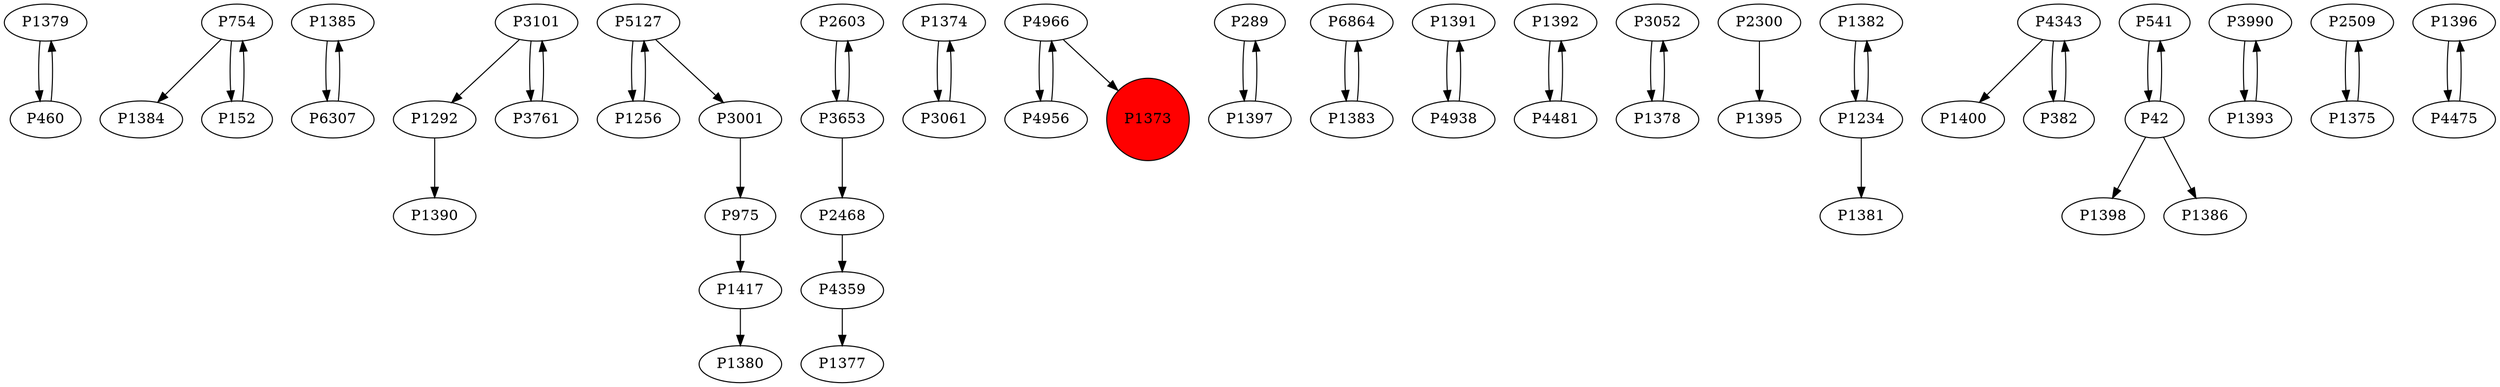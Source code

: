 digraph {
	P1379 -> P460
	P754 -> P1384
	P1385 -> P6307
	P3101 -> P1292
	P1417 -> P1380
	P2603 -> P3653
	P1374 -> P3061
	P1256 -> P5127
	P4966 -> P4956
	P289 -> P1397
	P4359 -> P1377
	P6864 -> P1383
	P1391 -> P4938
	P6307 -> P1385
	P2468 -> P4359
	P3101 -> P3761
	P3761 -> P3101
	P1392 -> P4481
	P3052 -> P1378
	P754 -> P152
	P2300 -> P1395
	P1382 -> P1234
	P4343 -> P1400
	P3653 -> P2468
	P152 -> P754
	P541 -> P42
	P1292 -> P1390
	P1234 -> P1381
	P3990 -> P1393
	P382 -> P4343
	P3653 -> P2603
	P2509 -> P1375
	P4956 -> P4966
	P4938 -> P1391
	P1378 -> P3052
	P3061 -> P1374
	P42 -> P541
	P1234 -> P1382
	P975 -> P1417
	P42 -> P1398
	P4966 -> P1373
	P5127 -> P3001
	P1396 -> P4475
	P1393 -> P3990
	P1375 -> P2509
	P4343 -> P382
	P42 -> P1386
	P1383 -> P6864
	P4481 -> P1392
	P5127 -> P1256
	P4475 -> P1396
	P460 -> P1379
	P1397 -> P289
	P3001 -> P975
	P1373 [shape=circle]
	P1373 [style=filled]
	P1373 [fillcolor=red]
}